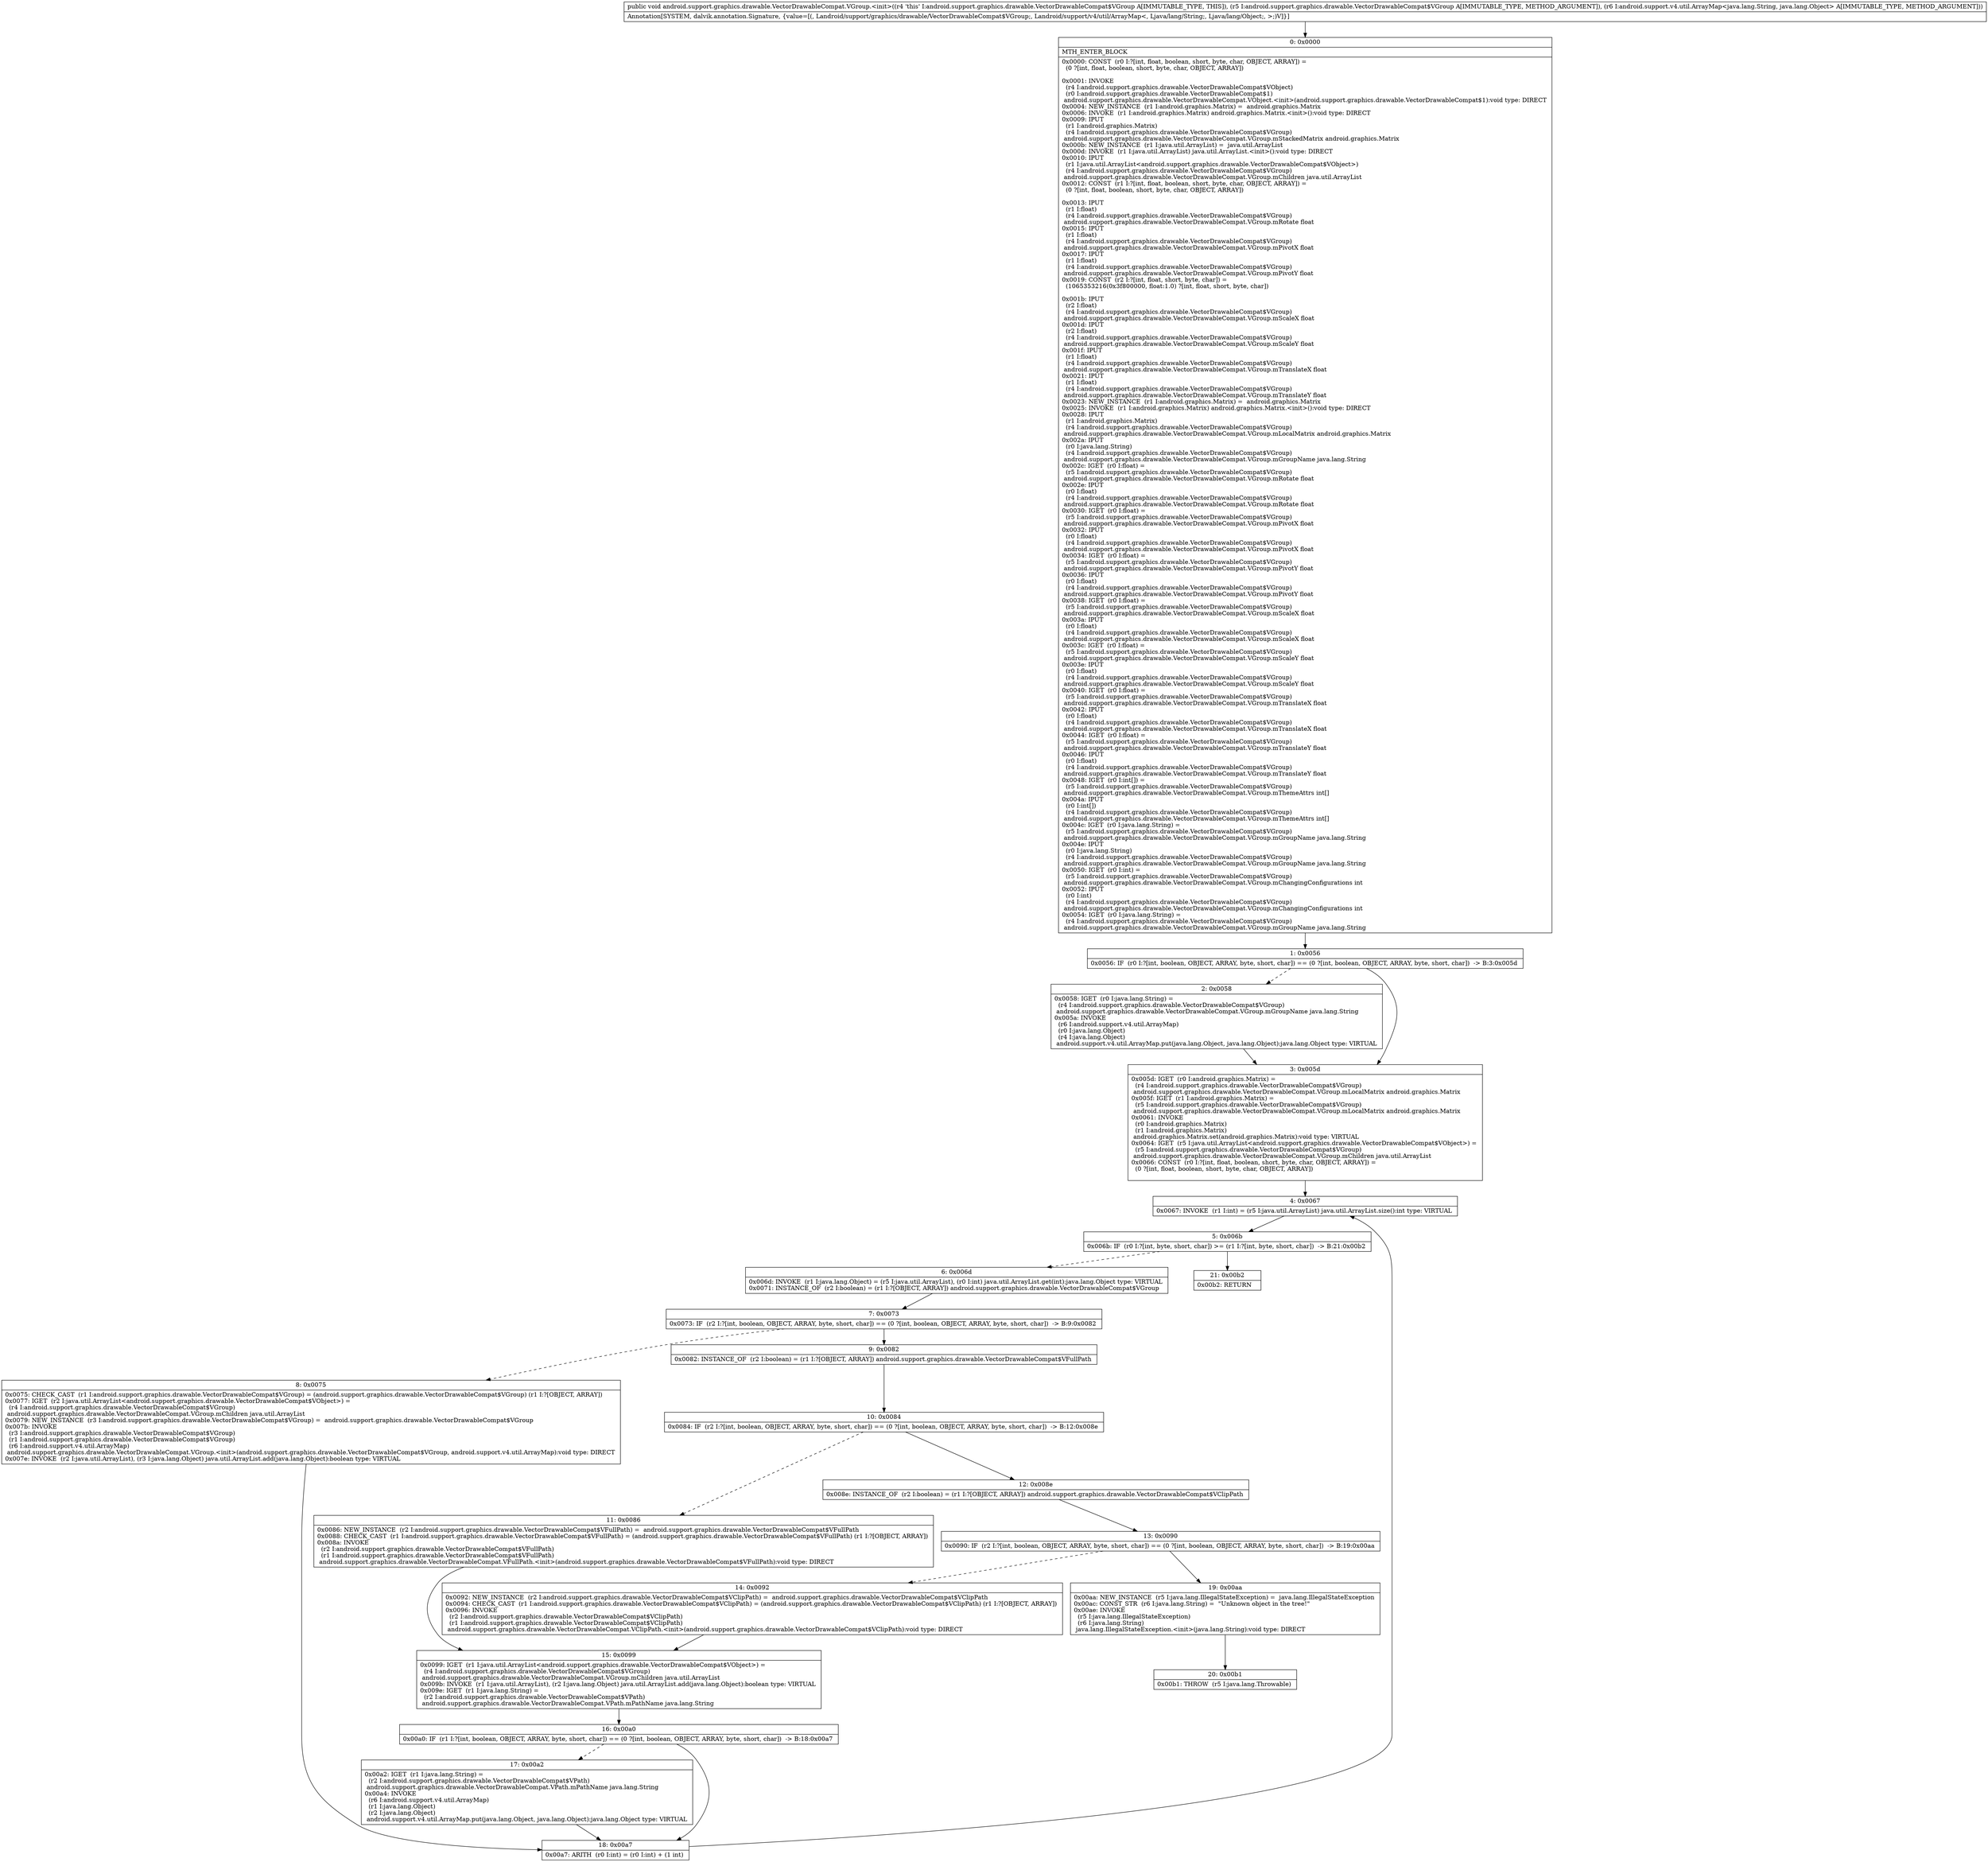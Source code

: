 digraph "CFG forandroid.support.graphics.drawable.VectorDrawableCompat.VGroup.\<init\>(Landroid\/support\/graphics\/drawable\/VectorDrawableCompat$VGroup;Landroid\/support\/v4\/util\/ArrayMap;)V" {
Node_0 [shape=record,label="{0\:\ 0x0000|MTH_ENTER_BLOCK\l|0x0000: CONST  (r0 I:?[int, float, boolean, short, byte, char, OBJECT, ARRAY]) = \l  (0 ?[int, float, boolean, short, byte, char, OBJECT, ARRAY])\l \l0x0001: INVOKE  \l  (r4 I:android.support.graphics.drawable.VectorDrawableCompat$VObject)\l  (r0 I:android.support.graphics.drawable.VectorDrawableCompat$1)\l android.support.graphics.drawable.VectorDrawableCompat.VObject.\<init\>(android.support.graphics.drawable.VectorDrawableCompat$1):void type: DIRECT \l0x0004: NEW_INSTANCE  (r1 I:android.graphics.Matrix) =  android.graphics.Matrix \l0x0006: INVOKE  (r1 I:android.graphics.Matrix) android.graphics.Matrix.\<init\>():void type: DIRECT \l0x0009: IPUT  \l  (r1 I:android.graphics.Matrix)\l  (r4 I:android.support.graphics.drawable.VectorDrawableCompat$VGroup)\l android.support.graphics.drawable.VectorDrawableCompat.VGroup.mStackedMatrix android.graphics.Matrix \l0x000b: NEW_INSTANCE  (r1 I:java.util.ArrayList) =  java.util.ArrayList \l0x000d: INVOKE  (r1 I:java.util.ArrayList) java.util.ArrayList.\<init\>():void type: DIRECT \l0x0010: IPUT  \l  (r1 I:java.util.ArrayList\<android.support.graphics.drawable.VectorDrawableCompat$VObject\>)\l  (r4 I:android.support.graphics.drawable.VectorDrawableCompat$VGroup)\l android.support.graphics.drawable.VectorDrawableCompat.VGroup.mChildren java.util.ArrayList \l0x0012: CONST  (r1 I:?[int, float, boolean, short, byte, char, OBJECT, ARRAY]) = \l  (0 ?[int, float, boolean, short, byte, char, OBJECT, ARRAY])\l \l0x0013: IPUT  \l  (r1 I:float)\l  (r4 I:android.support.graphics.drawable.VectorDrawableCompat$VGroup)\l android.support.graphics.drawable.VectorDrawableCompat.VGroup.mRotate float \l0x0015: IPUT  \l  (r1 I:float)\l  (r4 I:android.support.graphics.drawable.VectorDrawableCompat$VGroup)\l android.support.graphics.drawable.VectorDrawableCompat.VGroup.mPivotX float \l0x0017: IPUT  \l  (r1 I:float)\l  (r4 I:android.support.graphics.drawable.VectorDrawableCompat$VGroup)\l android.support.graphics.drawable.VectorDrawableCompat.VGroup.mPivotY float \l0x0019: CONST  (r2 I:?[int, float, short, byte, char]) = \l  (1065353216(0x3f800000, float:1.0) ?[int, float, short, byte, char])\l \l0x001b: IPUT  \l  (r2 I:float)\l  (r4 I:android.support.graphics.drawable.VectorDrawableCompat$VGroup)\l android.support.graphics.drawable.VectorDrawableCompat.VGroup.mScaleX float \l0x001d: IPUT  \l  (r2 I:float)\l  (r4 I:android.support.graphics.drawable.VectorDrawableCompat$VGroup)\l android.support.graphics.drawable.VectorDrawableCompat.VGroup.mScaleY float \l0x001f: IPUT  \l  (r1 I:float)\l  (r4 I:android.support.graphics.drawable.VectorDrawableCompat$VGroup)\l android.support.graphics.drawable.VectorDrawableCompat.VGroup.mTranslateX float \l0x0021: IPUT  \l  (r1 I:float)\l  (r4 I:android.support.graphics.drawable.VectorDrawableCompat$VGroup)\l android.support.graphics.drawable.VectorDrawableCompat.VGroup.mTranslateY float \l0x0023: NEW_INSTANCE  (r1 I:android.graphics.Matrix) =  android.graphics.Matrix \l0x0025: INVOKE  (r1 I:android.graphics.Matrix) android.graphics.Matrix.\<init\>():void type: DIRECT \l0x0028: IPUT  \l  (r1 I:android.graphics.Matrix)\l  (r4 I:android.support.graphics.drawable.VectorDrawableCompat$VGroup)\l android.support.graphics.drawable.VectorDrawableCompat.VGroup.mLocalMatrix android.graphics.Matrix \l0x002a: IPUT  \l  (r0 I:java.lang.String)\l  (r4 I:android.support.graphics.drawable.VectorDrawableCompat$VGroup)\l android.support.graphics.drawable.VectorDrawableCompat.VGroup.mGroupName java.lang.String \l0x002c: IGET  (r0 I:float) = \l  (r5 I:android.support.graphics.drawable.VectorDrawableCompat$VGroup)\l android.support.graphics.drawable.VectorDrawableCompat.VGroup.mRotate float \l0x002e: IPUT  \l  (r0 I:float)\l  (r4 I:android.support.graphics.drawable.VectorDrawableCompat$VGroup)\l android.support.graphics.drawable.VectorDrawableCompat.VGroup.mRotate float \l0x0030: IGET  (r0 I:float) = \l  (r5 I:android.support.graphics.drawable.VectorDrawableCompat$VGroup)\l android.support.graphics.drawable.VectorDrawableCompat.VGroup.mPivotX float \l0x0032: IPUT  \l  (r0 I:float)\l  (r4 I:android.support.graphics.drawable.VectorDrawableCompat$VGroup)\l android.support.graphics.drawable.VectorDrawableCompat.VGroup.mPivotX float \l0x0034: IGET  (r0 I:float) = \l  (r5 I:android.support.graphics.drawable.VectorDrawableCompat$VGroup)\l android.support.graphics.drawable.VectorDrawableCompat.VGroup.mPivotY float \l0x0036: IPUT  \l  (r0 I:float)\l  (r4 I:android.support.graphics.drawable.VectorDrawableCompat$VGroup)\l android.support.graphics.drawable.VectorDrawableCompat.VGroup.mPivotY float \l0x0038: IGET  (r0 I:float) = \l  (r5 I:android.support.graphics.drawable.VectorDrawableCompat$VGroup)\l android.support.graphics.drawable.VectorDrawableCompat.VGroup.mScaleX float \l0x003a: IPUT  \l  (r0 I:float)\l  (r4 I:android.support.graphics.drawable.VectorDrawableCompat$VGroup)\l android.support.graphics.drawable.VectorDrawableCompat.VGroup.mScaleX float \l0x003c: IGET  (r0 I:float) = \l  (r5 I:android.support.graphics.drawable.VectorDrawableCompat$VGroup)\l android.support.graphics.drawable.VectorDrawableCompat.VGroup.mScaleY float \l0x003e: IPUT  \l  (r0 I:float)\l  (r4 I:android.support.graphics.drawable.VectorDrawableCompat$VGroup)\l android.support.graphics.drawable.VectorDrawableCompat.VGroup.mScaleY float \l0x0040: IGET  (r0 I:float) = \l  (r5 I:android.support.graphics.drawable.VectorDrawableCompat$VGroup)\l android.support.graphics.drawable.VectorDrawableCompat.VGroup.mTranslateX float \l0x0042: IPUT  \l  (r0 I:float)\l  (r4 I:android.support.graphics.drawable.VectorDrawableCompat$VGroup)\l android.support.graphics.drawable.VectorDrawableCompat.VGroup.mTranslateX float \l0x0044: IGET  (r0 I:float) = \l  (r5 I:android.support.graphics.drawable.VectorDrawableCompat$VGroup)\l android.support.graphics.drawable.VectorDrawableCompat.VGroup.mTranslateY float \l0x0046: IPUT  \l  (r0 I:float)\l  (r4 I:android.support.graphics.drawable.VectorDrawableCompat$VGroup)\l android.support.graphics.drawable.VectorDrawableCompat.VGroup.mTranslateY float \l0x0048: IGET  (r0 I:int[]) = \l  (r5 I:android.support.graphics.drawable.VectorDrawableCompat$VGroup)\l android.support.graphics.drawable.VectorDrawableCompat.VGroup.mThemeAttrs int[] \l0x004a: IPUT  \l  (r0 I:int[])\l  (r4 I:android.support.graphics.drawable.VectorDrawableCompat$VGroup)\l android.support.graphics.drawable.VectorDrawableCompat.VGroup.mThemeAttrs int[] \l0x004c: IGET  (r0 I:java.lang.String) = \l  (r5 I:android.support.graphics.drawable.VectorDrawableCompat$VGroup)\l android.support.graphics.drawable.VectorDrawableCompat.VGroup.mGroupName java.lang.String \l0x004e: IPUT  \l  (r0 I:java.lang.String)\l  (r4 I:android.support.graphics.drawable.VectorDrawableCompat$VGroup)\l android.support.graphics.drawable.VectorDrawableCompat.VGroup.mGroupName java.lang.String \l0x0050: IGET  (r0 I:int) = \l  (r5 I:android.support.graphics.drawable.VectorDrawableCompat$VGroup)\l android.support.graphics.drawable.VectorDrawableCompat.VGroup.mChangingConfigurations int \l0x0052: IPUT  \l  (r0 I:int)\l  (r4 I:android.support.graphics.drawable.VectorDrawableCompat$VGroup)\l android.support.graphics.drawable.VectorDrawableCompat.VGroup.mChangingConfigurations int \l0x0054: IGET  (r0 I:java.lang.String) = \l  (r4 I:android.support.graphics.drawable.VectorDrawableCompat$VGroup)\l android.support.graphics.drawable.VectorDrawableCompat.VGroup.mGroupName java.lang.String \l}"];
Node_1 [shape=record,label="{1\:\ 0x0056|0x0056: IF  (r0 I:?[int, boolean, OBJECT, ARRAY, byte, short, char]) == (0 ?[int, boolean, OBJECT, ARRAY, byte, short, char])  \-\> B:3:0x005d \l}"];
Node_2 [shape=record,label="{2\:\ 0x0058|0x0058: IGET  (r0 I:java.lang.String) = \l  (r4 I:android.support.graphics.drawable.VectorDrawableCompat$VGroup)\l android.support.graphics.drawable.VectorDrawableCompat.VGroup.mGroupName java.lang.String \l0x005a: INVOKE  \l  (r6 I:android.support.v4.util.ArrayMap)\l  (r0 I:java.lang.Object)\l  (r4 I:java.lang.Object)\l android.support.v4.util.ArrayMap.put(java.lang.Object, java.lang.Object):java.lang.Object type: VIRTUAL \l}"];
Node_3 [shape=record,label="{3\:\ 0x005d|0x005d: IGET  (r0 I:android.graphics.Matrix) = \l  (r4 I:android.support.graphics.drawable.VectorDrawableCompat$VGroup)\l android.support.graphics.drawable.VectorDrawableCompat.VGroup.mLocalMatrix android.graphics.Matrix \l0x005f: IGET  (r1 I:android.graphics.Matrix) = \l  (r5 I:android.support.graphics.drawable.VectorDrawableCompat$VGroup)\l android.support.graphics.drawable.VectorDrawableCompat.VGroup.mLocalMatrix android.graphics.Matrix \l0x0061: INVOKE  \l  (r0 I:android.graphics.Matrix)\l  (r1 I:android.graphics.Matrix)\l android.graphics.Matrix.set(android.graphics.Matrix):void type: VIRTUAL \l0x0064: IGET  (r5 I:java.util.ArrayList\<android.support.graphics.drawable.VectorDrawableCompat$VObject\>) = \l  (r5 I:android.support.graphics.drawable.VectorDrawableCompat$VGroup)\l android.support.graphics.drawable.VectorDrawableCompat.VGroup.mChildren java.util.ArrayList \l0x0066: CONST  (r0 I:?[int, float, boolean, short, byte, char, OBJECT, ARRAY]) = \l  (0 ?[int, float, boolean, short, byte, char, OBJECT, ARRAY])\l \l}"];
Node_4 [shape=record,label="{4\:\ 0x0067|0x0067: INVOKE  (r1 I:int) = (r5 I:java.util.ArrayList) java.util.ArrayList.size():int type: VIRTUAL \l}"];
Node_5 [shape=record,label="{5\:\ 0x006b|0x006b: IF  (r0 I:?[int, byte, short, char]) \>= (r1 I:?[int, byte, short, char])  \-\> B:21:0x00b2 \l}"];
Node_6 [shape=record,label="{6\:\ 0x006d|0x006d: INVOKE  (r1 I:java.lang.Object) = (r5 I:java.util.ArrayList), (r0 I:int) java.util.ArrayList.get(int):java.lang.Object type: VIRTUAL \l0x0071: INSTANCE_OF  (r2 I:boolean) = (r1 I:?[OBJECT, ARRAY]) android.support.graphics.drawable.VectorDrawableCompat$VGroup \l}"];
Node_7 [shape=record,label="{7\:\ 0x0073|0x0073: IF  (r2 I:?[int, boolean, OBJECT, ARRAY, byte, short, char]) == (0 ?[int, boolean, OBJECT, ARRAY, byte, short, char])  \-\> B:9:0x0082 \l}"];
Node_8 [shape=record,label="{8\:\ 0x0075|0x0075: CHECK_CAST  (r1 I:android.support.graphics.drawable.VectorDrawableCompat$VGroup) = (android.support.graphics.drawable.VectorDrawableCompat$VGroup) (r1 I:?[OBJECT, ARRAY]) \l0x0077: IGET  (r2 I:java.util.ArrayList\<android.support.graphics.drawable.VectorDrawableCompat$VObject\>) = \l  (r4 I:android.support.graphics.drawable.VectorDrawableCompat$VGroup)\l android.support.graphics.drawable.VectorDrawableCompat.VGroup.mChildren java.util.ArrayList \l0x0079: NEW_INSTANCE  (r3 I:android.support.graphics.drawable.VectorDrawableCompat$VGroup) =  android.support.graphics.drawable.VectorDrawableCompat$VGroup \l0x007b: INVOKE  \l  (r3 I:android.support.graphics.drawable.VectorDrawableCompat$VGroup)\l  (r1 I:android.support.graphics.drawable.VectorDrawableCompat$VGroup)\l  (r6 I:android.support.v4.util.ArrayMap)\l android.support.graphics.drawable.VectorDrawableCompat.VGroup.\<init\>(android.support.graphics.drawable.VectorDrawableCompat$VGroup, android.support.v4.util.ArrayMap):void type: DIRECT \l0x007e: INVOKE  (r2 I:java.util.ArrayList), (r3 I:java.lang.Object) java.util.ArrayList.add(java.lang.Object):boolean type: VIRTUAL \l}"];
Node_9 [shape=record,label="{9\:\ 0x0082|0x0082: INSTANCE_OF  (r2 I:boolean) = (r1 I:?[OBJECT, ARRAY]) android.support.graphics.drawable.VectorDrawableCompat$VFullPath \l}"];
Node_10 [shape=record,label="{10\:\ 0x0084|0x0084: IF  (r2 I:?[int, boolean, OBJECT, ARRAY, byte, short, char]) == (0 ?[int, boolean, OBJECT, ARRAY, byte, short, char])  \-\> B:12:0x008e \l}"];
Node_11 [shape=record,label="{11\:\ 0x0086|0x0086: NEW_INSTANCE  (r2 I:android.support.graphics.drawable.VectorDrawableCompat$VFullPath) =  android.support.graphics.drawable.VectorDrawableCompat$VFullPath \l0x0088: CHECK_CAST  (r1 I:android.support.graphics.drawable.VectorDrawableCompat$VFullPath) = (android.support.graphics.drawable.VectorDrawableCompat$VFullPath) (r1 I:?[OBJECT, ARRAY]) \l0x008a: INVOKE  \l  (r2 I:android.support.graphics.drawable.VectorDrawableCompat$VFullPath)\l  (r1 I:android.support.graphics.drawable.VectorDrawableCompat$VFullPath)\l android.support.graphics.drawable.VectorDrawableCompat.VFullPath.\<init\>(android.support.graphics.drawable.VectorDrawableCompat$VFullPath):void type: DIRECT \l}"];
Node_12 [shape=record,label="{12\:\ 0x008e|0x008e: INSTANCE_OF  (r2 I:boolean) = (r1 I:?[OBJECT, ARRAY]) android.support.graphics.drawable.VectorDrawableCompat$VClipPath \l}"];
Node_13 [shape=record,label="{13\:\ 0x0090|0x0090: IF  (r2 I:?[int, boolean, OBJECT, ARRAY, byte, short, char]) == (0 ?[int, boolean, OBJECT, ARRAY, byte, short, char])  \-\> B:19:0x00aa \l}"];
Node_14 [shape=record,label="{14\:\ 0x0092|0x0092: NEW_INSTANCE  (r2 I:android.support.graphics.drawable.VectorDrawableCompat$VClipPath) =  android.support.graphics.drawable.VectorDrawableCompat$VClipPath \l0x0094: CHECK_CAST  (r1 I:android.support.graphics.drawable.VectorDrawableCompat$VClipPath) = (android.support.graphics.drawable.VectorDrawableCompat$VClipPath) (r1 I:?[OBJECT, ARRAY]) \l0x0096: INVOKE  \l  (r2 I:android.support.graphics.drawable.VectorDrawableCompat$VClipPath)\l  (r1 I:android.support.graphics.drawable.VectorDrawableCompat$VClipPath)\l android.support.graphics.drawable.VectorDrawableCompat.VClipPath.\<init\>(android.support.graphics.drawable.VectorDrawableCompat$VClipPath):void type: DIRECT \l}"];
Node_15 [shape=record,label="{15\:\ 0x0099|0x0099: IGET  (r1 I:java.util.ArrayList\<android.support.graphics.drawable.VectorDrawableCompat$VObject\>) = \l  (r4 I:android.support.graphics.drawable.VectorDrawableCompat$VGroup)\l android.support.graphics.drawable.VectorDrawableCompat.VGroup.mChildren java.util.ArrayList \l0x009b: INVOKE  (r1 I:java.util.ArrayList), (r2 I:java.lang.Object) java.util.ArrayList.add(java.lang.Object):boolean type: VIRTUAL \l0x009e: IGET  (r1 I:java.lang.String) = \l  (r2 I:android.support.graphics.drawable.VectorDrawableCompat$VPath)\l android.support.graphics.drawable.VectorDrawableCompat.VPath.mPathName java.lang.String \l}"];
Node_16 [shape=record,label="{16\:\ 0x00a0|0x00a0: IF  (r1 I:?[int, boolean, OBJECT, ARRAY, byte, short, char]) == (0 ?[int, boolean, OBJECT, ARRAY, byte, short, char])  \-\> B:18:0x00a7 \l}"];
Node_17 [shape=record,label="{17\:\ 0x00a2|0x00a2: IGET  (r1 I:java.lang.String) = \l  (r2 I:android.support.graphics.drawable.VectorDrawableCompat$VPath)\l android.support.graphics.drawable.VectorDrawableCompat.VPath.mPathName java.lang.String \l0x00a4: INVOKE  \l  (r6 I:android.support.v4.util.ArrayMap)\l  (r1 I:java.lang.Object)\l  (r2 I:java.lang.Object)\l android.support.v4.util.ArrayMap.put(java.lang.Object, java.lang.Object):java.lang.Object type: VIRTUAL \l}"];
Node_18 [shape=record,label="{18\:\ 0x00a7|0x00a7: ARITH  (r0 I:int) = (r0 I:int) + (1 int) \l}"];
Node_19 [shape=record,label="{19\:\ 0x00aa|0x00aa: NEW_INSTANCE  (r5 I:java.lang.IllegalStateException) =  java.lang.IllegalStateException \l0x00ac: CONST_STR  (r6 I:java.lang.String) =  \"Unknown object in the tree!\" \l0x00ae: INVOKE  \l  (r5 I:java.lang.IllegalStateException)\l  (r6 I:java.lang.String)\l java.lang.IllegalStateException.\<init\>(java.lang.String):void type: DIRECT \l}"];
Node_20 [shape=record,label="{20\:\ 0x00b1|0x00b1: THROW  (r5 I:java.lang.Throwable) \l}"];
Node_21 [shape=record,label="{21\:\ 0x00b2|0x00b2: RETURN   \l}"];
MethodNode[shape=record,label="{public void android.support.graphics.drawable.VectorDrawableCompat.VGroup.\<init\>((r4 'this' I:android.support.graphics.drawable.VectorDrawableCompat$VGroup A[IMMUTABLE_TYPE, THIS]), (r5 I:android.support.graphics.drawable.VectorDrawableCompat$VGroup A[IMMUTABLE_TYPE, METHOD_ARGUMENT]), (r6 I:android.support.v4.util.ArrayMap\<java.lang.String, java.lang.Object\> A[IMMUTABLE_TYPE, METHOD_ARGUMENT]))  | Annotation[SYSTEM, dalvik.annotation.Signature, \{value=[(, Landroid\/support\/graphics\/drawable\/VectorDrawableCompat$VGroup;, Landroid\/support\/v4\/util\/ArrayMap\<, Ljava\/lang\/String;, Ljava\/lang\/Object;, \>;)V]\}]\l}"];
MethodNode -> Node_0;
Node_0 -> Node_1;
Node_1 -> Node_2[style=dashed];
Node_1 -> Node_3;
Node_2 -> Node_3;
Node_3 -> Node_4;
Node_4 -> Node_5;
Node_5 -> Node_6[style=dashed];
Node_5 -> Node_21;
Node_6 -> Node_7;
Node_7 -> Node_8[style=dashed];
Node_7 -> Node_9;
Node_8 -> Node_18;
Node_9 -> Node_10;
Node_10 -> Node_11[style=dashed];
Node_10 -> Node_12;
Node_11 -> Node_15;
Node_12 -> Node_13;
Node_13 -> Node_14[style=dashed];
Node_13 -> Node_19;
Node_14 -> Node_15;
Node_15 -> Node_16;
Node_16 -> Node_17[style=dashed];
Node_16 -> Node_18;
Node_17 -> Node_18;
Node_18 -> Node_4;
Node_19 -> Node_20;
}

